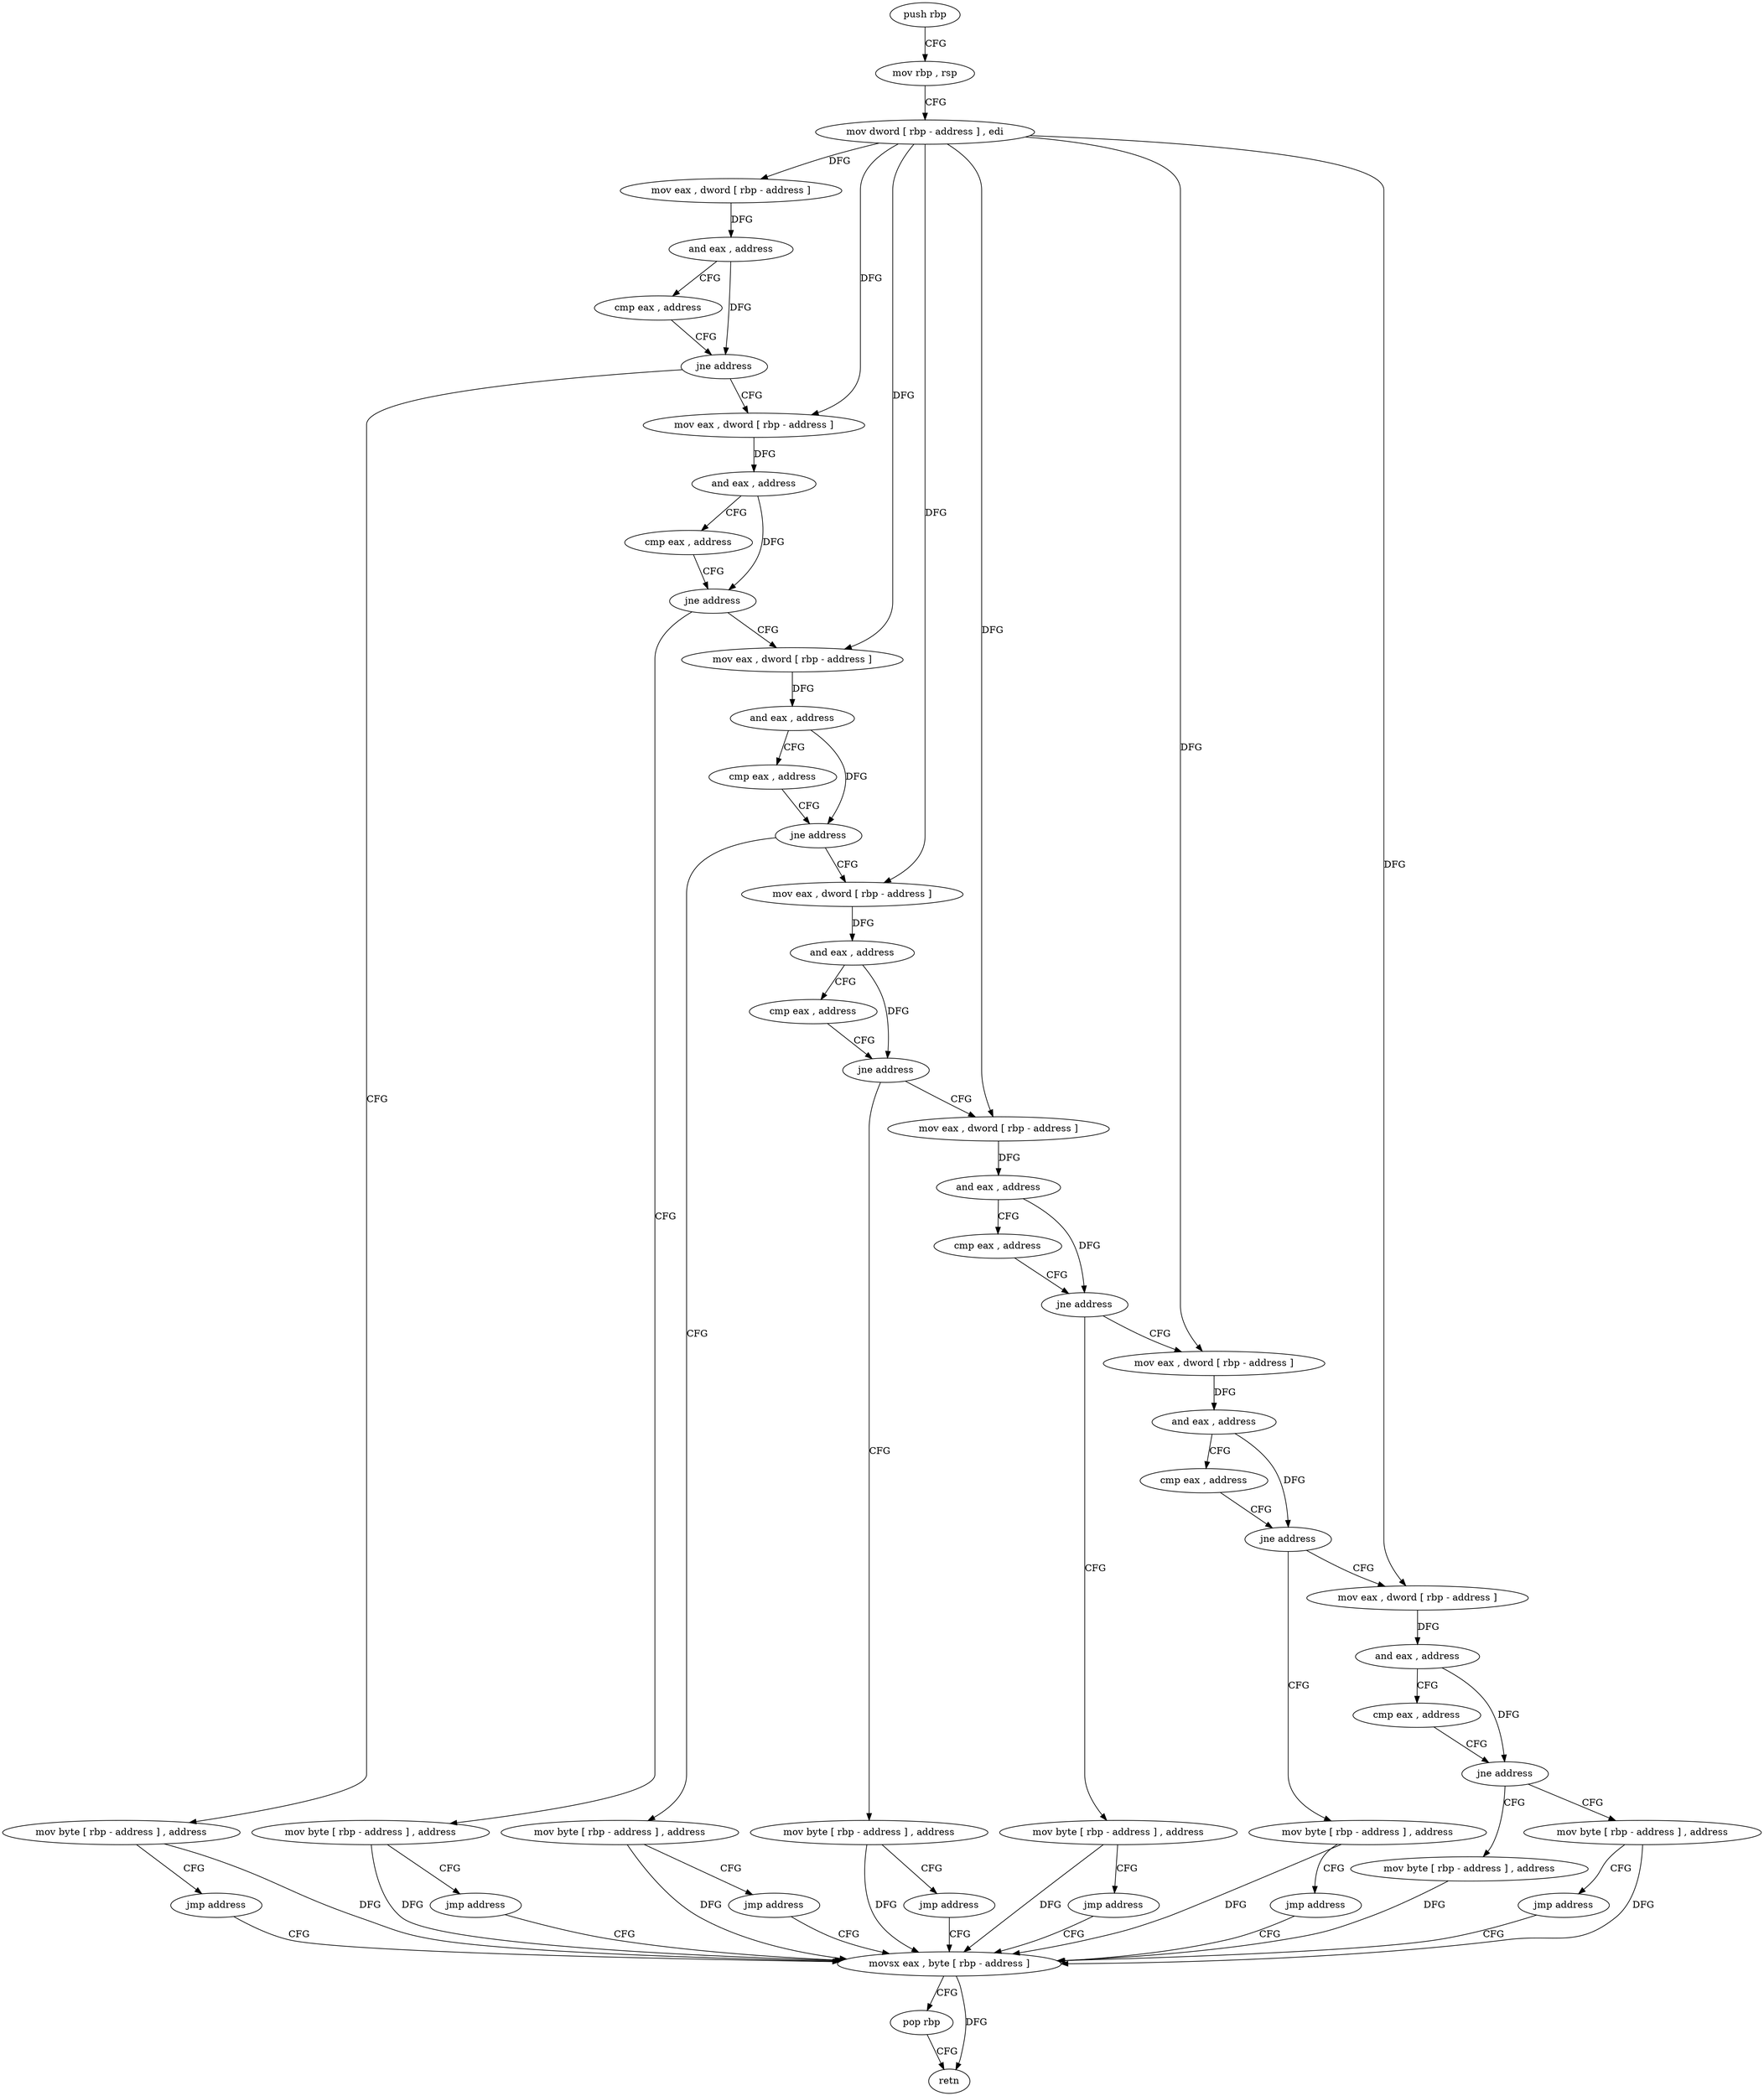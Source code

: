 digraph "func" {
"4257632" [label = "push rbp" ]
"4257633" [label = "mov rbp , rsp" ]
"4257636" [label = "mov dword [ rbp - address ] , edi" ]
"4257639" [label = "mov eax , dword [ rbp - address ]" ]
"4257642" [label = "and eax , address" ]
"4257647" [label = "cmp eax , address" ]
"4257652" [label = "jne address" ]
"4257667" [label = "mov eax , dword [ rbp - address ]" ]
"4257658" [label = "mov byte [ rbp - address ] , address" ]
"4257670" [label = "and eax , address" ]
"4257675" [label = "cmp eax , address" ]
"4257680" [label = "jne address" ]
"4257695" [label = "mov eax , dword [ rbp - address ]" ]
"4257686" [label = "mov byte [ rbp - address ] , address" ]
"4257662" [label = "jmp address" ]
"4257839" [label = "movsx eax , byte [ rbp - address ]" ]
"4257698" [label = "and eax , address" ]
"4257703" [label = "cmp eax , address" ]
"4257708" [label = "jne address" ]
"4257723" [label = "mov eax , dword [ rbp - address ]" ]
"4257714" [label = "mov byte [ rbp - address ] , address" ]
"4257690" [label = "jmp address" ]
"4257843" [label = "pop rbp" ]
"4257844" [label = "retn" ]
"4257726" [label = "and eax , address" ]
"4257731" [label = "cmp eax , address" ]
"4257736" [label = "jne address" ]
"4257751" [label = "mov eax , dword [ rbp - address ]" ]
"4257742" [label = "mov byte [ rbp - address ] , address" ]
"4257718" [label = "jmp address" ]
"4257754" [label = "and eax , address" ]
"4257759" [label = "cmp eax , address" ]
"4257764" [label = "jne address" ]
"4257779" [label = "mov eax , dword [ rbp - address ]" ]
"4257770" [label = "mov byte [ rbp - address ] , address" ]
"4257746" [label = "jmp address" ]
"4257782" [label = "and eax , address" ]
"4257787" [label = "cmp eax , address" ]
"4257792" [label = "jne address" ]
"4257807" [label = "mov eax , dword [ rbp - address ]" ]
"4257798" [label = "mov byte [ rbp - address ] , address" ]
"4257774" [label = "jmp address" ]
"4257810" [label = "and eax , address" ]
"4257815" [label = "cmp eax , address" ]
"4257820" [label = "jne address" ]
"4257835" [label = "mov byte [ rbp - address ] , address" ]
"4257826" [label = "mov byte [ rbp - address ] , address" ]
"4257802" [label = "jmp address" ]
"4257830" [label = "jmp address" ]
"4257632" -> "4257633" [ label = "CFG" ]
"4257633" -> "4257636" [ label = "CFG" ]
"4257636" -> "4257639" [ label = "DFG" ]
"4257636" -> "4257667" [ label = "DFG" ]
"4257636" -> "4257695" [ label = "DFG" ]
"4257636" -> "4257723" [ label = "DFG" ]
"4257636" -> "4257751" [ label = "DFG" ]
"4257636" -> "4257779" [ label = "DFG" ]
"4257636" -> "4257807" [ label = "DFG" ]
"4257639" -> "4257642" [ label = "DFG" ]
"4257642" -> "4257647" [ label = "CFG" ]
"4257642" -> "4257652" [ label = "DFG" ]
"4257647" -> "4257652" [ label = "CFG" ]
"4257652" -> "4257667" [ label = "CFG" ]
"4257652" -> "4257658" [ label = "CFG" ]
"4257667" -> "4257670" [ label = "DFG" ]
"4257658" -> "4257662" [ label = "CFG" ]
"4257658" -> "4257839" [ label = "DFG" ]
"4257670" -> "4257675" [ label = "CFG" ]
"4257670" -> "4257680" [ label = "DFG" ]
"4257675" -> "4257680" [ label = "CFG" ]
"4257680" -> "4257695" [ label = "CFG" ]
"4257680" -> "4257686" [ label = "CFG" ]
"4257695" -> "4257698" [ label = "DFG" ]
"4257686" -> "4257690" [ label = "CFG" ]
"4257686" -> "4257839" [ label = "DFG" ]
"4257662" -> "4257839" [ label = "CFG" ]
"4257839" -> "4257843" [ label = "CFG" ]
"4257839" -> "4257844" [ label = "DFG" ]
"4257698" -> "4257703" [ label = "CFG" ]
"4257698" -> "4257708" [ label = "DFG" ]
"4257703" -> "4257708" [ label = "CFG" ]
"4257708" -> "4257723" [ label = "CFG" ]
"4257708" -> "4257714" [ label = "CFG" ]
"4257723" -> "4257726" [ label = "DFG" ]
"4257714" -> "4257718" [ label = "CFG" ]
"4257714" -> "4257839" [ label = "DFG" ]
"4257690" -> "4257839" [ label = "CFG" ]
"4257843" -> "4257844" [ label = "CFG" ]
"4257726" -> "4257731" [ label = "CFG" ]
"4257726" -> "4257736" [ label = "DFG" ]
"4257731" -> "4257736" [ label = "CFG" ]
"4257736" -> "4257751" [ label = "CFG" ]
"4257736" -> "4257742" [ label = "CFG" ]
"4257751" -> "4257754" [ label = "DFG" ]
"4257742" -> "4257746" [ label = "CFG" ]
"4257742" -> "4257839" [ label = "DFG" ]
"4257718" -> "4257839" [ label = "CFG" ]
"4257754" -> "4257759" [ label = "CFG" ]
"4257754" -> "4257764" [ label = "DFG" ]
"4257759" -> "4257764" [ label = "CFG" ]
"4257764" -> "4257779" [ label = "CFG" ]
"4257764" -> "4257770" [ label = "CFG" ]
"4257779" -> "4257782" [ label = "DFG" ]
"4257770" -> "4257774" [ label = "CFG" ]
"4257770" -> "4257839" [ label = "DFG" ]
"4257746" -> "4257839" [ label = "CFG" ]
"4257782" -> "4257787" [ label = "CFG" ]
"4257782" -> "4257792" [ label = "DFG" ]
"4257787" -> "4257792" [ label = "CFG" ]
"4257792" -> "4257807" [ label = "CFG" ]
"4257792" -> "4257798" [ label = "CFG" ]
"4257807" -> "4257810" [ label = "DFG" ]
"4257798" -> "4257802" [ label = "CFG" ]
"4257798" -> "4257839" [ label = "DFG" ]
"4257774" -> "4257839" [ label = "CFG" ]
"4257810" -> "4257815" [ label = "CFG" ]
"4257810" -> "4257820" [ label = "DFG" ]
"4257815" -> "4257820" [ label = "CFG" ]
"4257820" -> "4257835" [ label = "CFG" ]
"4257820" -> "4257826" [ label = "CFG" ]
"4257835" -> "4257839" [ label = "DFG" ]
"4257826" -> "4257830" [ label = "CFG" ]
"4257826" -> "4257839" [ label = "DFG" ]
"4257802" -> "4257839" [ label = "CFG" ]
"4257830" -> "4257839" [ label = "CFG" ]
}
